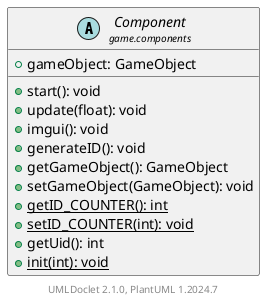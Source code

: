 @startuml
    set namespaceSeparator none
    hide empty fields
    hide empty methods

    abstract class "<size:14>Component\n<size:10>game.components" as game.components.Component [[Component.html]] {
        +gameObject: GameObject
        +start(): void
        +update(float): void
        +imgui(): void
        +generateID(): void
        +getGameObject(): GameObject
        +setGameObject(GameObject): void
        {static} +getID_COUNTER(): int
        {static} +setID_COUNTER(int): void
        +getUid(): int
        {static} +init(int): void
    }

    center footer UMLDoclet 2.1.0, PlantUML %version()
@enduml
